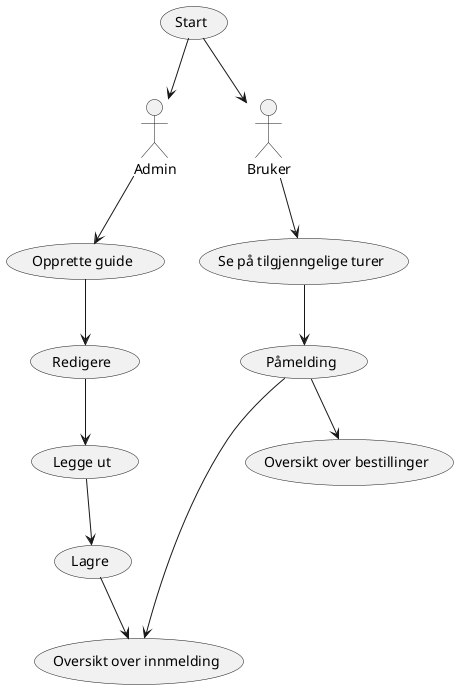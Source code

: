 @startuml
'https://plantuml.com/use-case-diagram

:Admin: as Admin
:Bruker:  as Bruker

(Start) --> (Admin)
(Start) --> (Bruker)

(Admin) --> (Opprette guide)
(Opprette guide) --> (Redigere)
(Redigere) --> (Legge ut)
(Legge ut) --> (Lagre)
(Lagre) --> (Oversikt over innmelding)

(Bruker) --> (Se på tilgjenngelige turer)
(Se på tilgjenngelige turer) --> (Påmelding)
(Påmelding) --> (Oversikt over innmelding)
(Påmelding) --> (Oversikt over bestillinger)



@enduml

